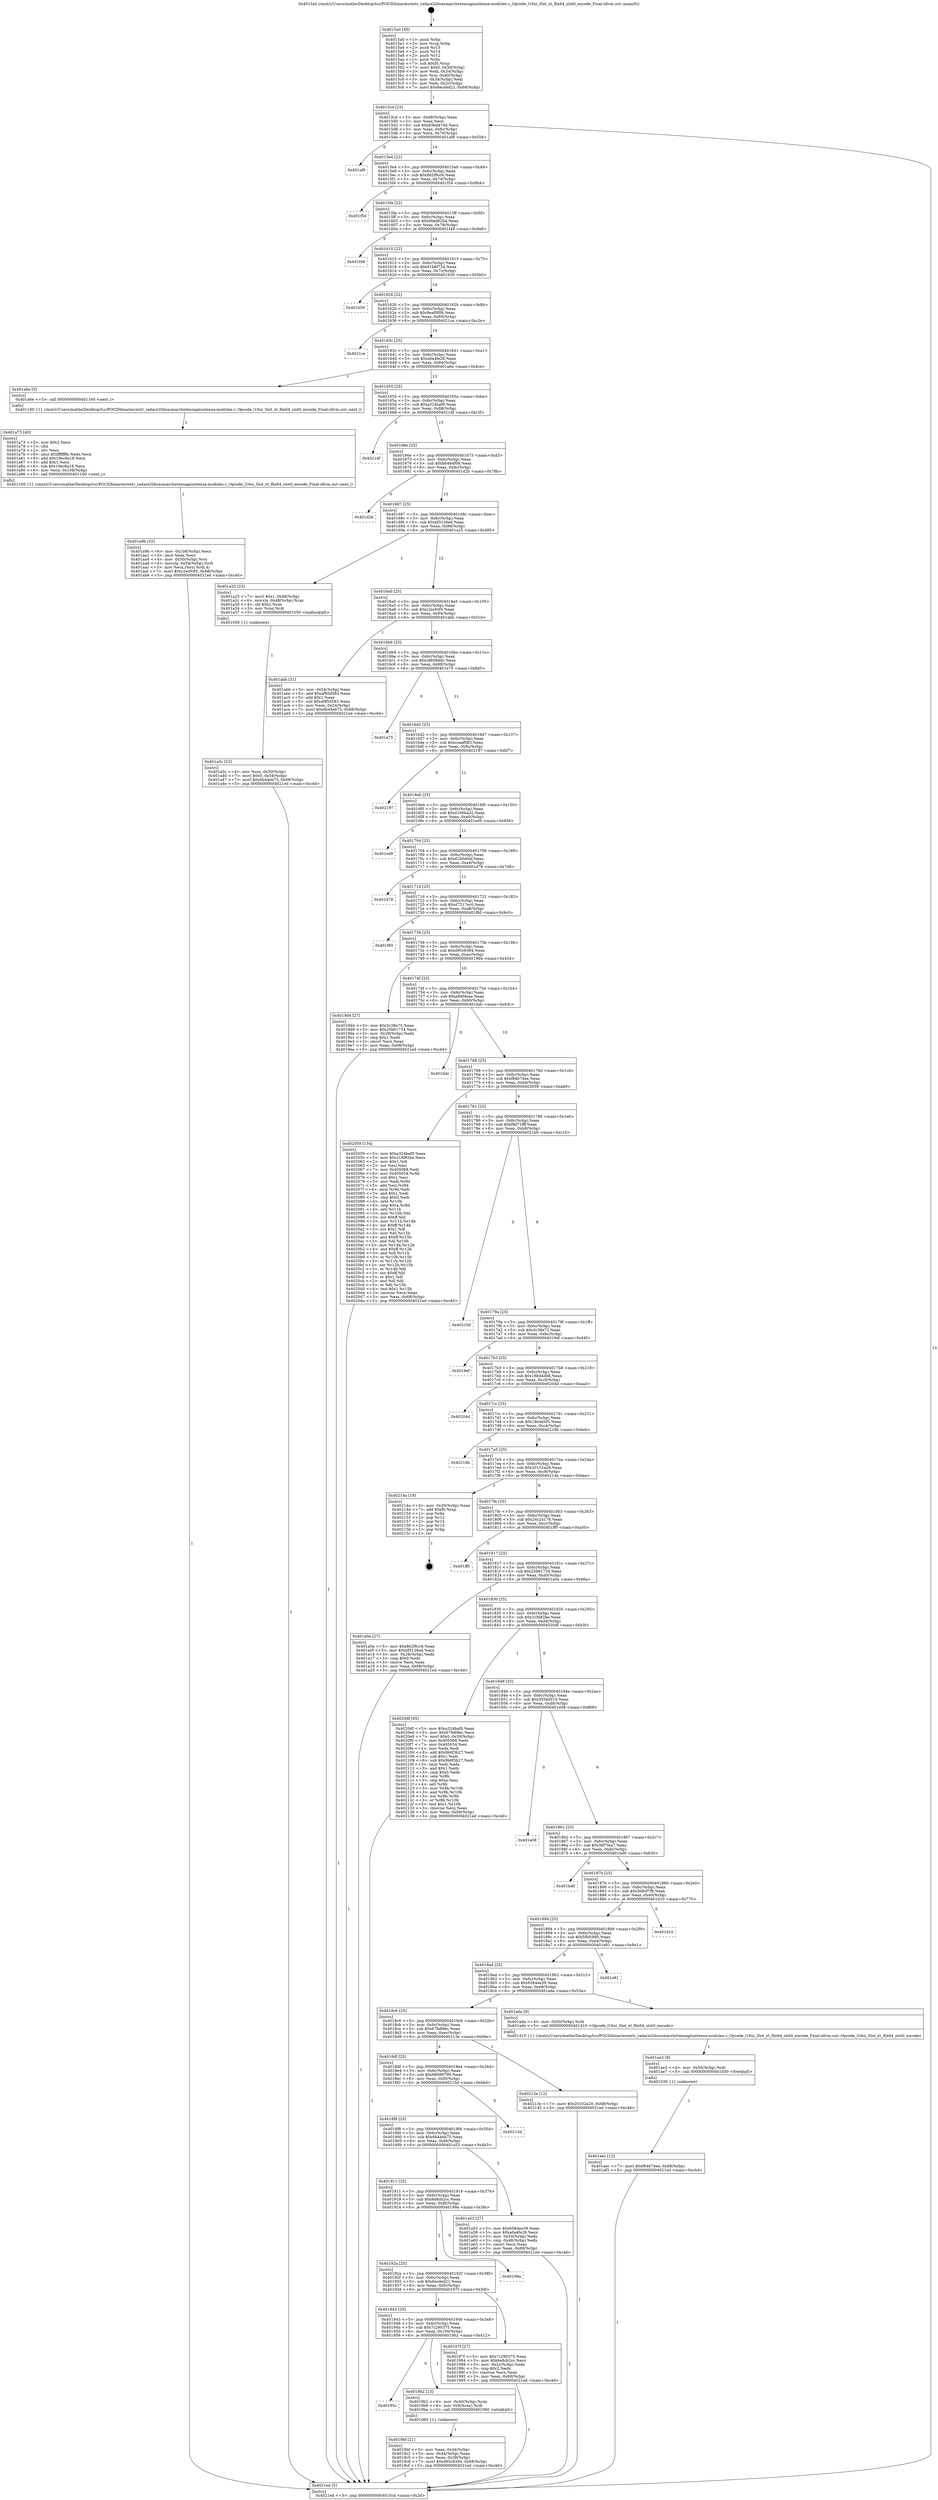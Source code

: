 digraph "0x4015a0" {
  label = "0x4015a0 (/mnt/c/Users/mathe/Desktop/tcc/POCII/binaries/extr_radare2librasmarchxtensagnuxtensa-modules.c_Opcode_l16ui_Slot_xt_flix64_slot0_encode_Final-ollvm.out::main(0))"
  labelloc = "t"
  node[shape=record]

  Entry [label="",width=0.3,height=0.3,shape=circle,fillcolor=black,style=filled]
  "0x4015cd" [label="{
     0x4015cd [23]\l
     | [instrs]\l
     &nbsp;&nbsp;0x4015cd \<+3\>: mov -0x68(%rbp),%eax\l
     &nbsp;&nbsp;0x4015d0 \<+2\>: mov %eax,%ecx\l
     &nbsp;&nbsp;0x4015d2 \<+6\>: sub $0x83bd4740,%ecx\l
     &nbsp;&nbsp;0x4015d8 \<+3\>: mov %eax,-0x6c(%rbp)\l
     &nbsp;&nbsp;0x4015db \<+3\>: mov %ecx,-0x70(%rbp)\l
     &nbsp;&nbsp;0x4015de \<+6\>: je 0000000000401af8 \<main+0x558\>\l
  }"]
  "0x401af8" [label="{
     0x401af8\l
  }", style=dashed]
  "0x4015e4" [label="{
     0x4015e4 [22]\l
     | [instrs]\l
     &nbsp;&nbsp;0x4015e4 \<+5\>: jmp 00000000004015e9 \<main+0x49\>\l
     &nbsp;&nbsp;0x4015e9 \<+3\>: mov -0x6c(%rbp),%eax\l
     &nbsp;&nbsp;0x4015ec \<+5\>: sub $0x862f8cc6,%eax\l
     &nbsp;&nbsp;0x4015f1 \<+3\>: mov %eax,-0x74(%rbp)\l
     &nbsp;&nbsp;0x4015f4 \<+6\>: je 0000000000401f54 \<main+0x9b4\>\l
  }"]
  Exit [label="",width=0.3,height=0.3,shape=circle,fillcolor=black,style=filled,peripheries=2]
  "0x401f54" [label="{
     0x401f54\l
  }", style=dashed]
  "0x4015fa" [label="{
     0x4015fa [22]\l
     | [instrs]\l
     &nbsp;&nbsp;0x4015fa \<+5\>: jmp 00000000004015ff \<main+0x5f\>\l
     &nbsp;&nbsp;0x4015ff \<+3\>: mov -0x6c(%rbp),%eax\l
     &nbsp;&nbsp;0x401602 \<+5\>: sub $0x90ad62b4,%eax\l
     &nbsp;&nbsp;0x401607 \<+3\>: mov %eax,-0x78(%rbp)\l
     &nbsp;&nbsp;0x40160a \<+6\>: je 0000000000401f48 \<main+0x9a8\>\l
  }"]
  "0x401aec" [label="{
     0x401aec [12]\l
     | [instrs]\l
     &nbsp;&nbsp;0x401aec \<+7\>: movl $0xf84b74ee,-0x68(%rbp)\l
     &nbsp;&nbsp;0x401af3 \<+5\>: jmp 00000000004021ed \<main+0xc4d\>\l
  }"]
  "0x401f48" [label="{
     0x401f48\l
  }", style=dashed]
  "0x401610" [label="{
     0x401610 [22]\l
     | [instrs]\l
     &nbsp;&nbsp;0x401610 \<+5\>: jmp 0000000000401615 \<main+0x75\>\l
     &nbsp;&nbsp;0x401615 \<+3\>: mov -0x6c(%rbp),%eax\l
     &nbsp;&nbsp;0x401618 \<+5\>: sub $0x91b6f724,%eax\l
     &nbsp;&nbsp;0x40161d \<+3\>: mov %eax,-0x7c(%rbp)\l
     &nbsp;&nbsp;0x401620 \<+6\>: je 0000000000401b50 \<main+0x5b0\>\l
  }"]
  "0x401ae3" [label="{
     0x401ae3 [9]\l
     | [instrs]\l
     &nbsp;&nbsp;0x401ae3 \<+4\>: mov -0x50(%rbp),%rdi\l
     &nbsp;&nbsp;0x401ae7 \<+5\>: call 0000000000401030 \<free@plt\>\l
     | [calls]\l
     &nbsp;&nbsp;0x401030 \{1\} (unknown)\l
  }"]
  "0x401b50" [label="{
     0x401b50\l
  }", style=dashed]
  "0x401626" [label="{
     0x401626 [22]\l
     | [instrs]\l
     &nbsp;&nbsp;0x401626 \<+5\>: jmp 000000000040162b \<main+0x8b\>\l
     &nbsp;&nbsp;0x40162b \<+3\>: mov -0x6c(%rbp),%eax\l
     &nbsp;&nbsp;0x40162e \<+5\>: sub $0x9eaf0f08,%eax\l
     &nbsp;&nbsp;0x401633 \<+3\>: mov %eax,-0x80(%rbp)\l
     &nbsp;&nbsp;0x401636 \<+6\>: je 00000000004021ce \<main+0xc2e\>\l
  }"]
  "0x401a9b" [label="{
     0x401a9b [32]\l
     | [instrs]\l
     &nbsp;&nbsp;0x401a9b \<+6\>: mov -0x108(%rbp),%ecx\l
     &nbsp;&nbsp;0x401aa1 \<+3\>: imul %eax,%ecx\l
     &nbsp;&nbsp;0x401aa4 \<+4\>: mov -0x50(%rbp),%rsi\l
     &nbsp;&nbsp;0x401aa8 \<+4\>: movslq -0x54(%rbp),%rdi\l
     &nbsp;&nbsp;0x401aac \<+3\>: mov %ecx,(%rsi,%rdi,4)\l
     &nbsp;&nbsp;0x401aaf \<+7\>: movl $0xc2ecfc95,-0x68(%rbp)\l
     &nbsp;&nbsp;0x401ab6 \<+5\>: jmp 00000000004021ed \<main+0xc4d\>\l
  }"]
  "0x4021ce" [label="{
     0x4021ce\l
  }", style=dashed]
  "0x40163c" [label="{
     0x40163c [25]\l
     | [instrs]\l
     &nbsp;&nbsp;0x40163c \<+5\>: jmp 0000000000401641 \<main+0xa1\>\l
     &nbsp;&nbsp;0x401641 \<+3\>: mov -0x6c(%rbp),%eax\l
     &nbsp;&nbsp;0x401644 \<+5\>: sub $0xa0a4fe26,%eax\l
     &nbsp;&nbsp;0x401649 \<+6\>: mov %eax,-0x84(%rbp)\l
     &nbsp;&nbsp;0x40164f \<+6\>: je 0000000000401a6e \<main+0x4ce\>\l
  }"]
  "0x401a73" [label="{
     0x401a73 [40]\l
     | [instrs]\l
     &nbsp;&nbsp;0x401a73 \<+5\>: mov $0x2,%ecx\l
     &nbsp;&nbsp;0x401a78 \<+1\>: cltd\l
     &nbsp;&nbsp;0x401a79 \<+2\>: idiv %ecx\l
     &nbsp;&nbsp;0x401a7b \<+6\>: imul $0xfffffffe,%edx,%ecx\l
     &nbsp;&nbsp;0x401a81 \<+6\>: add $0x19ec8a18,%ecx\l
     &nbsp;&nbsp;0x401a87 \<+3\>: add $0x1,%ecx\l
     &nbsp;&nbsp;0x401a8a \<+6\>: sub $0x19ec8a18,%ecx\l
     &nbsp;&nbsp;0x401a90 \<+6\>: mov %ecx,-0x108(%rbp)\l
     &nbsp;&nbsp;0x401a96 \<+5\>: call 0000000000401160 \<next_i\>\l
     | [calls]\l
     &nbsp;&nbsp;0x401160 \{1\} (/mnt/c/Users/mathe/Desktop/tcc/POCII/binaries/extr_radare2librasmarchxtensagnuxtensa-modules.c_Opcode_l16ui_Slot_xt_flix64_slot0_encode_Final-ollvm.out::next_i)\l
  }"]
  "0x401a6e" [label="{
     0x401a6e [5]\l
     | [instrs]\l
     &nbsp;&nbsp;0x401a6e \<+5\>: call 0000000000401160 \<next_i\>\l
     | [calls]\l
     &nbsp;&nbsp;0x401160 \{1\} (/mnt/c/Users/mathe/Desktop/tcc/POCII/binaries/extr_radare2librasmarchxtensagnuxtensa-modules.c_Opcode_l16ui_Slot_xt_flix64_slot0_encode_Final-ollvm.out::next_i)\l
  }"]
  "0x401655" [label="{
     0x401655 [25]\l
     | [instrs]\l
     &nbsp;&nbsp;0x401655 \<+5\>: jmp 000000000040165a \<main+0xba\>\l
     &nbsp;&nbsp;0x40165a \<+3\>: mov -0x6c(%rbp),%eax\l
     &nbsp;&nbsp;0x40165d \<+5\>: sub $0xa324baf9,%eax\l
     &nbsp;&nbsp;0x401662 \<+6\>: mov %eax,-0x88(%rbp)\l
     &nbsp;&nbsp;0x401668 \<+6\>: je 00000000004021df \<main+0xc3f\>\l
  }"]
  "0x401a3c" [label="{
     0x401a3c [23]\l
     | [instrs]\l
     &nbsp;&nbsp;0x401a3c \<+4\>: mov %rax,-0x50(%rbp)\l
     &nbsp;&nbsp;0x401a40 \<+7\>: movl $0x0,-0x54(%rbp)\l
     &nbsp;&nbsp;0x401a47 \<+7\>: movl $0x6b44eb75,-0x68(%rbp)\l
     &nbsp;&nbsp;0x401a4e \<+5\>: jmp 00000000004021ed \<main+0xc4d\>\l
  }"]
  "0x4021df" [label="{
     0x4021df\l
  }", style=dashed]
  "0x40166e" [label="{
     0x40166e [25]\l
     | [instrs]\l
     &nbsp;&nbsp;0x40166e \<+5\>: jmp 0000000000401673 \<main+0xd3\>\l
     &nbsp;&nbsp;0x401673 \<+3\>: mov -0x6c(%rbp),%eax\l
     &nbsp;&nbsp;0x401676 \<+5\>: sub $0xbb464f08,%eax\l
     &nbsp;&nbsp;0x40167b \<+6\>: mov %eax,-0x8c(%rbp)\l
     &nbsp;&nbsp;0x401681 \<+6\>: je 0000000000401d2b \<main+0x78b\>\l
  }"]
  "0x4019bf" [label="{
     0x4019bf [21]\l
     | [instrs]\l
     &nbsp;&nbsp;0x4019bf \<+3\>: mov %eax,-0x44(%rbp)\l
     &nbsp;&nbsp;0x4019c2 \<+3\>: mov -0x44(%rbp),%eax\l
     &nbsp;&nbsp;0x4019c5 \<+3\>: mov %eax,-0x28(%rbp)\l
     &nbsp;&nbsp;0x4019c8 \<+7\>: movl $0xd95c9394,-0x68(%rbp)\l
     &nbsp;&nbsp;0x4019cf \<+5\>: jmp 00000000004021ed \<main+0xc4d\>\l
  }"]
  "0x401d2b" [label="{
     0x401d2b\l
  }", style=dashed]
  "0x401687" [label="{
     0x401687 [25]\l
     | [instrs]\l
     &nbsp;&nbsp;0x401687 \<+5\>: jmp 000000000040168c \<main+0xec\>\l
     &nbsp;&nbsp;0x40168c \<+3\>: mov -0x6c(%rbp),%eax\l
     &nbsp;&nbsp;0x40168f \<+5\>: sub $0xbf3126ed,%eax\l
     &nbsp;&nbsp;0x401694 \<+6\>: mov %eax,-0x90(%rbp)\l
     &nbsp;&nbsp;0x40169a \<+6\>: je 0000000000401a25 \<main+0x485\>\l
  }"]
  "0x40195c" [label="{
     0x40195c\l
  }", style=dashed]
  "0x401a25" [label="{
     0x401a25 [23]\l
     | [instrs]\l
     &nbsp;&nbsp;0x401a25 \<+7\>: movl $0x1,-0x48(%rbp)\l
     &nbsp;&nbsp;0x401a2c \<+4\>: movslq -0x48(%rbp),%rax\l
     &nbsp;&nbsp;0x401a30 \<+4\>: shl $0x2,%rax\l
     &nbsp;&nbsp;0x401a34 \<+3\>: mov %rax,%rdi\l
     &nbsp;&nbsp;0x401a37 \<+5\>: call 0000000000401050 \<malloc@plt\>\l
     | [calls]\l
     &nbsp;&nbsp;0x401050 \{1\} (unknown)\l
  }"]
  "0x4016a0" [label="{
     0x4016a0 [25]\l
     | [instrs]\l
     &nbsp;&nbsp;0x4016a0 \<+5\>: jmp 00000000004016a5 \<main+0x105\>\l
     &nbsp;&nbsp;0x4016a5 \<+3\>: mov -0x6c(%rbp),%eax\l
     &nbsp;&nbsp;0x4016a8 \<+5\>: sub $0xc2ecfc95,%eax\l
     &nbsp;&nbsp;0x4016ad \<+6\>: mov %eax,-0x94(%rbp)\l
     &nbsp;&nbsp;0x4016b3 \<+6\>: je 0000000000401abb \<main+0x51b\>\l
  }"]
  "0x4019b2" [label="{
     0x4019b2 [13]\l
     | [instrs]\l
     &nbsp;&nbsp;0x4019b2 \<+4\>: mov -0x40(%rbp),%rax\l
     &nbsp;&nbsp;0x4019b6 \<+4\>: mov 0x8(%rax),%rdi\l
     &nbsp;&nbsp;0x4019ba \<+5\>: call 0000000000401060 \<atoi@plt\>\l
     | [calls]\l
     &nbsp;&nbsp;0x401060 \{1\} (unknown)\l
  }"]
  "0x401abb" [label="{
     0x401abb [31]\l
     | [instrs]\l
     &nbsp;&nbsp;0x401abb \<+3\>: mov -0x54(%rbp),%eax\l
     &nbsp;&nbsp;0x401abe \<+5\>: add $0xaf95d583,%eax\l
     &nbsp;&nbsp;0x401ac3 \<+3\>: add $0x1,%eax\l
     &nbsp;&nbsp;0x401ac6 \<+5\>: sub $0xaf95d583,%eax\l
     &nbsp;&nbsp;0x401acb \<+3\>: mov %eax,-0x54(%rbp)\l
     &nbsp;&nbsp;0x401ace \<+7\>: movl $0x6b44eb75,-0x68(%rbp)\l
     &nbsp;&nbsp;0x401ad5 \<+5\>: jmp 00000000004021ed \<main+0xc4d\>\l
  }"]
  "0x4016b9" [label="{
     0x4016b9 [25]\l
     | [instrs]\l
     &nbsp;&nbsp;0x4016b9 \<+5\>: jmp 00000000004016be \<main+0x11e\>\l
     &nbsp;&nbsp;0x4016be \<+3\>: mov -0x6c(%rbp),%eax\l
     &nbsp;&nbsp;0x4016c1 \<+5\>: sub $0xc8608ddc,%eax\l
     &nbsp;&nbsp;0x4016c6 \<+6\>: mov %eax,-0x98(%rbp)\l
     &nbsp;&nbsp;0x4016cc \<+6\>: je 0000000000401e75 \<main+0x8d5\>\l
  }"]
  "0x4015a0" [label="{
     0x4015a0 [45]\l
     | [instrs]\l
     &nbsp;&nbsp;0x4015a0 \<+1\>: push %rbp\l
     &nbsp;&nbsp;0x4015a1 \<+3\>: mov %rsp,%rbp\l
     &nbsp;&nbsp;0x4015a4 \<+2\>: push %r15\l
     &nbsp;&nbsp;0x4015a6 \<+2\>: push %r14\l
     &nbsp;&nbsp;0x4015a8 \<+2\>: push %r12\l
     &nbsp;&nbsp;0x4015aa \<+1\>: push %rbx\l
     &nbsp;&nbsp;0x4015ab \<+7\>: sub $0xf0,%rsp\l
     &nbsp;&nbsp;0x4015b2 \<+7\>: movl $0x0,-0x30(%rbp)\l
     &nbsp;&nbsp;0x4015b9 \<+3\>: mov %edi,-0x34(%rbp)\l
     &nbsp;&nbsp;0x4015bc \<+4\>: mov %rsi,-0x40(%rbp)\l
     &nbsp;&nbsp;0x4015c0 \<+3\>: mov -0x34(%rbp),%edi\l
     &nbsp;&nbsp;0x4015c3 \<+3\>: mov %edi,-0x2c(%rbp)\l
     &nbsp;&nbsp;0x4015c6 \<+7\>: movl $0x6ecded21,-0x68(%rbp)\l
  }"]
  "0x401e75" [label="{
     0x401e75\l
  }", style=dashed]
  "0x4016d2" [label="{
     0x4016d2 [25]\l
     | [instrs]\l
     &nbsp;&nbsp;0x4016d2 \<+5\>: jmp 00000000004016d7 \<main+0x137\>\l
     &nbsp;&nbsp;0x4016d7 \<+3\>: mov -0x6c(%rbp),%eax\l
     &nbsp;&nbsp;0x4016da \<+5\>: sub $0xccaaf083,%eax\l
     &nbsp;&nbsp;0x4016df \<+6\>: mov %eax,-0x9c(%rbp)\l
     &nbsp;&nbsp;0x4016e5 \<+6\>: je 0000000000402197 \<main+0xbf7\>\l
  }"]
  "0x4021ed" [label="{
     0x4021ed [5]\l
     | [instrs]\l
     &nbsp;&nbsp;0x4021ed \<+5\>: jmp 00000000004015cd \<main+0x2d\>\l
  }"]
  "0x402197" [label="{
     0x402197\l
  }", style=dashed]
  "0x4016eb" [label="{
     0x4016eb [25]\l
     | [instrs]\l
     &nbsp;&nbsp;0x4016eb \<+5\>: jmp 00000000004016f0 \<main+0x150\>\l
     &nbsp;&nbsp;0x4016f0 \<+3\>: mov -0x6c(%rbp),%eax\l
     &nbsp;&nbsp;0x4016f3 \<+5\>: sub $0xd166ba32,%eax\l
     &nbsp;&nbsp;0x4016f8 \<+6\>: mov %eax,-0xa0(%rbp)\l
     &nbsp;&nbsp;0x4016fe \<+6\>: je 0000000000401ed9 \<main+0x939\>\l
  }"]
  "0x401943" [label="{
     0x401943 [25]\l
     | [instrs]\l
     &nbsp;&nbsp;0x401943 \<+5\>: jmp 0000000000401948 \<main+0x3a8\>\l
     &nbsp;&nbsp;0x401948 \<+3\>: mov -0x6c(%rbp),%eax\l
     &nbsp;&nbsp;0x40194b \<+5\>: sub $0x7c290375,%eax\l
     &nbsp;&nbsp;0x401950 \<+6\>: mov %eax,-0x100(%rbp)\l
     &nbsp;&nbsp;0x401956 \<+6\>: je 00000000004019b2 \<main+0x412\>\l
  }"]
  "0x401ed9" [label="{
     0x401ed9\l
  }", style=dashed]
  "0x401704" [label="{
     0x401704 [25]\l
     | [instrs]\l
     &nbsp;&nbsp;0x401704 \<+5\>: jmp 0000000000401709 \<main+0x169\>\l
     &nbsp;&nbsp;0x401709 \<+3\>: mov -0x6c(%rbp),%eax\l
     &nbsp;&nbsp;0x40170c \<+5\>: sub $0xd1b0d0ef,%eax\l
     &nbsp;&nbsp;0x401711 \<+6\>: mov %eax,-0xa4(%rbp)\l
     &nbsp;&nbsp;0x401717 \<+6\>: je 0000000000401d78 \<main+0x7d8\>\l
  }"]
  "0x40197f" [label="{
     0x40197f [27]\l
     | [instrs]\l
     &nbsp;&nbsp;0x40197f \<+5\>: mov $0x7c290375,%eax\l
     &nbsp;&nbsp;0x401984 \<+5\>: mov $0x6e8cb2cc,%ecx\l
     &nbsp;&nbsp;0x401989 \<+3\>: mov -0x2c(%rbp),%edx\l
     &nbsp;&nbsp;0x40198c \<+3\>: cmp $0x2,%edx\l
     &nbsp;&nbsp;0x40198f \<+3\>: cmovne %ecx,%eax\l
     &nbsp;&nbsp;0x401992 \<+3\>: mov %eax,-0x68(%rbp)\l
     &nbsp;&nbsp;0x401995 \<+5\>: jmp 00000000004021ed \<main+0xc4d\>\l
  }"]
  "0x401d78" [label="{
     0x401d78\l
  }", style=dashed]
  "0x40171d" [label="{
     0x40171d [25]\l
     | [instrs]\l
     &nbsp;&nbsp;0x40171d \<+5\>: jmp 0000000000401722 \<main+0x182\>\l
     &nbsp;&nbsp;0x401722 \<+3\>: mov -0x6c(%rbp),%eax\l
     &nbsp;&nbsp;0x401725 \<+5\>: sub $0xd7217ec0,%eax\l
     &nbsp;&nbsp;0x40172a \<+6\>: mov %eax,-0xa8(%rbp)\l
     &nbsp;&nbsp;0x401730 \<+6\>: je 0000000000401f60 \<main+0x9c0\>\l
  }"]
  "0x40192a" [label="{
     0x40192a [25]\l
     | [instrs]\l
     &nbsp;&nbsp;0x40192a \<+5\>: jmp 000000000040192f \<main+0x38f\>\l
     &nbsp;&nbsp;0x40192f \<+3\>: mov -0x6c(%rbp),%eax\l
     &nbsp;&nbsp;0x401932 \<+5\>: sub $0x6ecded21,%eax\l
     &nbsp;&nbsp;0x401937 \<+6\>: mov %eax,-0xfc(%rbp)\l
     &nbsp;&nbsp;0x40193d \<+6\>: je 000000000040197f \<main+0x3df\>\l
  }"]
  "0x401f60" [label="{
     0x401f60\l
  }", style=dashed]
  "0x401736" [label="{
     0x401736 [25]\l
     | [instrs]\l
     &nbsp;&nbsp;0x401736 \<+5\>: jmp 000000000040173b \<main+0x19b\>\l
     &nbsp;&nbsp;0x40173b \<+3\>: mov -0x6c(%rbp),%eax\l
     &nbsp;&nbsp;0x40173e \<+5\>: sub $0xd95c9394,%eax\l
     &nbsp;&nbsp;0x401743 \<+6\>: mov %eax,-0xac(%rbp)\l
     &nbsp;&nbsp;0x401749 \<+6\>: je 00000000004019d4 \<main+0x434\>\l
  }"]
  "0x40199a" [label="{
     0x40199a\l
  }", style=dashed]
  "0x4019d4" [label="{
     0x4019d4 [27]\l
     | [instrs]\l
     &nbsp;&nbsp;0x4019d4 \<+5\>: mov $0x3c38e73,%eax\l
     &nbsp;&nbsp;0x4019d9 \<+5\>: mov $0x25b61734,%ecx\l
     &nbsp;&nbsp;0x4019de \<+3\>: mov -0x28(%rbp),%edx\l
     &nbsp;&nbsp;0x4019e1 \<+3\>: cmp $0x1,%edx\l
     &nbsp;&nbsp;0x4019e4 \<+3\>: cmovl %ecx,%eax\l
     &nbsp;&nbsp;0x4019e7 \<+3\>: mov %eax,-0x68(%rbp)\l
     &nbsp;&nbsp;0x4019ea \<+5\>: jmp 00000000004021ed \<main+0xc4d\>\l
  }"]
  "0x40174f" [label="{
     0x40174f [25]\l
     | [instrs]\l
     &nbsp;&nbsp;0x40174f \<+5\>: jmp 0000000000401754 \<main+0x1b4\>\l
     &nbsp;&nbsp;0x401754 \<+3\>: mov -0x6c(%rbp),%eax\l
     &nbsp;&nbsp;0x401757 \<+5\>: sub $0xe8df4eae,%eax\l
     &nbsp;&nbsp;0x40175c \<+6\>: mov %eax,-0xb0(%rbp)\l
     &nbsp;&nbsp;0x401762 \<+6\>: je 0000000000401bdc \<main+0x63c\>\l
  }"]
  "0x401911" [label="{
     0x401911 [25]\l
     | [instrs]\l
     &nbsp;&nbsp;0x401911 \<+5\>: jmp 0000000000401916 \<main+0x376\>\l
     &nbsp;&nbsp;0x401916 \<+3\>: mov -0x6c(%rbp),%eax\l
     &nbsp;&nbsp;0x401919 \<+5\>: sub $0x6e8cb2cc,%eax\l
     &nbsp;&nbsp;0x40191e \<+6\>: mov %eax,-0xf8(%rbp)\l
     &nbsp;&nbsp;0x401924 \<+6\>: je 000000000040199a \<main+0x3fa\>\l
  }"]
  "0x401bdc" [label="{
     0x401bdc\l
  }", style=dashed]
  "0x401768" [label="{
     0x401768 [25]\l
     | [instrs]\l
     &nbsp;&nbsp;0x401768 \<+5\>: jmp 000000000040176d \<main+0x1cd\>\l
     &nbsp;&nbsp;0x40176d \<+3\>: mov -0x6c(%rbp),%eax\l
     &nbsp;&nbsp;0x401770 \<+5\>: sub $0xf84b74ee,%eax\l
     &nbsp;&nbsp;0x401775 \<+6\>: mov %eax,-0xb4(%rbp)\l
     &nbsp;&nbsp;0x40177b \<+6\>: je 0000000000402059 \<main+0xab9\>\l
  }"]
  "0x401a53" [label="{
     0x401a53 [27]\l
     | [instrs]\l
     &nbsp;&nbsp;0x401a53 \<+5\>: mov $0x6584ee39,%eax\l
     &nbsp;&nbsp;0x401a58 \<+5\>: mov $0xa0a4fe26,%ecx\l
     &nbsp;&nbsp;0x401a5d \<+3\>: mov -0x54(%rbp),%edx\l
     &nbsp;&nbsp;0x401a60 \<+3\>: cmp -0x48(%rbp),%edx\l
     &nbsp;&nbsp;0x401a63 \<+3\>: cmovl %ecx,%eax\l
     &nbsp;&nbsp;0x401a66 \<+3\>: mov %eax,-0x68(%rbp)\l
     &nbsp;&nbsp;0x401a69 \<+5\>: jmp 00000000004021ed \<main+0xc4d\>\l
  }"]
  "0x402059" [label="{
     0x402059 [134]\l
     | [instrs]\l
     &nbsp;&nbsp;0x402059 \<+5\>: mov $0xa324baf9,%eax\l
     &nbsp;&nbsp;0x40205e \<+5\>: mov $0x31fd82be,%ecx\l
     &nbsp;&nbsp;0x402063 \<+2\>: mov $0x1,%dl\l
     &nbsp;&nbsp;0x402065 \<+2\>: xor %esi,%esi\l
     &nbsp;&nbsp;0x402067 \<+7\>: mov 0x405068,%edi\l
     &nbsp;&nbsp;0x40206e \<+8\>: mov 0x405054,%r8d\l
     &nbsp;&nbsp;0x402076 \<+3\>: sub $0x1,%esi\l
     &nbsp;&nbsp;0x402079 \<+3\>: mov %edi,%r9d\l
     &nbsp;&nbsp;0x40207c \<+3\>: add %esi,%r9d\l
     &nbsp;&nbsp;0x40207f \<+4\>: imul %r9d,%edi\l
     &nbsp;&nbsp;0x402083 \<+3\>: and $0x1,%edi\l
     &nbsp;&nbsp;0x402086 \<+3\>: cmp $0x0,%edi\l
     &nbsp;&nbsp;0x402089 \<+4\>: sete %r10b\l
     &nbsp;&nbsp;0x40208d \<+4\>: cmp $0xa,%r8d\l
     &nbsp;&nbsp;0x402091 \<+4\>: setl %r11b\l
     &nbsp;&nbsp;0x402095 \<+3\>: mov %r10b,%bl\l
     &nbsp;&nbsp;0x402098 \<+3\>: xor $0xff,%bl\l
     &nbsp;&nbsp;0x40209b \<+3\>: mov %r11b,%r14b\l
     &nbsp;&nbsp;0x40209e \<+4\>: xor $0xff,%r14b\l
     &nbsp;&nbsp;0x4020a2 \<+3\>: xor $0x1,%dl\l
     &nbsp;&nbsp;0x4020a5 \<+3\>: mov %bl,%r15b\l
     &nbsp;&nbsp;0x4020a8 \<+4\>: and $0xff,%r15b\l
     &nbsp;&nbsp;0x4020ac \<+3\>: and %dl,%r10b\l
     &nbsp;&nbsp;0x4020af \<+3\>: mov %r14b,%r12b\l
     &nbsp;&nbsp;0x4020b2 \<+4\>: and $0xff,%r12b\l
     &nbsp;&nbsp;0x4020b6 \<+3\>: and %dl,%r11b\l
     &nbsp;&nbsp;0x4020b9 \<+3\>: or %r10b,%r15b\l
     &nbsp;&nbsp;0x4020bc \<+3\>: or %r11b,%r12b\l
     &nbsp;&nbsp;0x4020bf \<+3\>: xor %r12b,%r15b\l
     &nbsp;&nbsp;0x4020c2 \<+3\>: or %r14b,%bl\l
     &nbsp;&nbsp;0x4020c5 \<+3\>: xor $0xff,%bl\l
     &nbsp;&nbsp;0x4020c8 \<+3\>: or $0x1,%dl\l
     &nbsp;&nbsp;0x4020cb \<+2\>: and %dl,%bl\l
     &nbsp;&nbsp;0x4020cd \<+3\>: or %bl,%r15b\l
     &nbsp;&nbsp;0x4020d0 \<+4\>: test $0x1,%r15b\l
     &nbsp;&nbsp;0x4020d4 \<+3\>: cmovne %ecx,%eax\l
     &nbsp;&nbsp;0x4020d7 \<+3\>: mov %eax,-0x68(%rbp)\l
     &nbsp;&nbsp;0x4020da \<+5\>: jmp 00000000004021ed \<main+0xc4d\>\l
  }"]
  "0x401781" [label="{
     0x401781 [25]\l
     | [instrs]\l
     &nbsp;&nbsp;0x401781 \<+5\>: jmp 0000000000401786 \<main+0x1e6\>\l
     &nbsp;&nbsp;0x401786 \<+3\>: mov -0x6c(%rbp),%eax\l
     &nbsp;&nbsp;0x401789 \<+5\>: sub $0xf8d71fff,%eax\l
     &nbsp;&nbsp;0x40178e \<+6\>: mov %eax,-0xb8(%rbp)\l
     &nbsp;&nbsp;0x401794 \<+6\>: je 00000000004021b0 \<main+0xc10\>\l
  }"]
  "0x4018f8" [label="{
     0x4018f8 [25]\l
     | [instrs]\l
     &nbsp;&nbsp;0x4018f8 \<+5\>: jmp 00000000004018fd \<main+0x35d\>\l
     &nbsp;&nbsp;0x4018fd \<+3\>: mov -0x6c(%rbp),%eax\l
     &nbsp;&nbsp;0x401900 \<+5\>: sub $0x6b44eb75,%eax\l
     &nbsp;&nbsp;0x401905 \<+6\>: mov %eax,-0xf4(%rbp)\l
     &nbsp;&nbsp;0x40190b \<+6\>: je 0000000000401a53 \<main+0x4b3\>\l
  }"]
  "0x4021b0" [label="{
     0x4021b0\l
  }", style=dashed]
  "0x40179a" [label="{
     0x40179a [25]\l
     | [instrs]\l
     &nbsp;&nbsp;0x40179a \<+5\>: jmp 000000000040179f \<main+0x1ff\>\l
     &nbsp;&nbsp;0x40179f \<+3\>: mov -0x6c(%rbp),%eax\l
     &nbsp;&nbsp;0x4017a2 \<+5\>: sub $0x3c38e73,%eax\l
     &nbsp;&nbsp;0x4017a7 \<+6\>: mov %eax,-0xbc(%rbp)\l
     &nbsp;&nbsp;0x4017ad \<+6\>: je 00000000004019ef \<main+0x44f\>\l
  }"]
  "0x40215d" [label="{
     0x40215d\l
  }", style=dashed]
  "0x4019ef" [label="{
     0x4019ef\l
  }", style=dashed]
  "0x4017b3" [label="{
     0x4017b3 [25]\l
     | [instrs]\l
     &nbsp;&nbsp;0x4017b3 \<+5\>: jmp 00000000004017b8 \<main+0x218\>\l
     &nbsp;&nbsp;0x4017b8 \<+3\>: mov -0x6c(%rbp),%eax\l
     &nbsp;&nbsp;0x4017bb \<+5\>: sub $0x18b44db6,%eax\l
     &nbsp;&nbsp;0x4017c0 \<+6\>: mov %eax,-0xc0(%rbp)\l
     &nbsp;&nbsp;0x4017c6 \<+6\>: je 000000000040204d \<main+0xaad\>\l
  }"]
  "0x4018df" [label="{
     0x4018df [25]\l
     | [instrs]\l
     &nbsp;&nbsp;0x4018df \<+5\>: jmp 00000000004018e4 \<main+0x344\>\l
     &nbsp;&nbsp;0x4018e4 \<+3\>: mov -0x6c(%rbp),%eax\l
     &nbsp;&nbsp;0x4018e7 \<+5\>: sub $0x68089799,%eax\l
     &nbsp;&nbsp;0x4018ec \<+6\>: mov %eax,-0xf0(%rbp)\l
     &nbsp;&nbsp;0x4018f2 \<+6\>: je 000000000040215d \<main+0xbbd\>\l
  }"]
  "0x40204d" [label="{
     0x40204d\l
  }", style=dashed]
  "0x4017cc" [label="{
     0x4017cc [25]\l
     | [instrs]\l
     &nbsp;&nbsp;0x4017cc \<+5\>: jmp 00000000004017d1 \<main+0x231\>\l
     &nbsp;&nbsp;0x4017d1 \<+3\>: mov -0x6c(%rbp),%eax\l
     &nbsp;&nbsp;0x4017d4 \<+5\>: sub $0x18e4d4f5,%eax\l
     &nbsp;&nbsp;0x4017d9 \<+6\>: mov %eax,-0xc4(%rbp)\l
     &nbsp;&nbsp;0x4017df \<+6\>: je 000000000040218b \<main+0xbeb\>\l
  }"]
  "0x40213e" [label="{
     0x40213e [12]\l
     | [instrs]\l
     &nbsp;&nbsp;0x40213e \<+7\>: movl $0x20102a29,-0x68(%rbp)\l
     &nbsp;&nbsp;0x402145 \<+5\>: jmp 00000000004021ed \<main+0xc4d\>\l
  }"]
  "0x40218b" [label="{
     0x40218b\l
  }", style=dashed]
  "0x4017e5" [label="{
     0x4017e5 [25]\l
     | [instrs]\l
     &nbsp;&nbsp;0x4017e5 \<+5\>: jmp 00000000004017ea \<main+0x24a\>\l
     &nbsp;&nbsp;0x4017ea \<+3\>: mov -0x6c(%rbp),%eax\l
     &nbsp;&nbsp;0x4017ed \<+5\>: sub $0x20102a29,%eax\l
     &nbsp;&nbsp;0x4017f2 \<+6\>: mov %eax,-0xc8(%rbp)\l
     &nbsp;&nbsp;0x4017f8 \<+6\>: je 000000000040214a \<main+0xbaa\>\l
  }"]
  "0x4018c6" [label="{
     0x4018c6 [25]\l
     | [instrs]\l
     &nbsp;&nbsp;0x4018c6 \<+5\>: jmp 00000000004018cb \<main+0x32b\>\l
     &nbsp;&nbsp;0x4018cb \<+3\>: mov -0x6c(%rbp),%eax\l
     &nbsp;&nbsp;0x4018ce \<+5\>: sub $0x67fe89ec,%eax\l
     &nbsp;&nbsp;0x4018d3 \<+6\>: mov %eax,-0xec(%rbp)\l
     &nbsp;&nbsp;0x4018d9 \<+6\>: je 000000000040213e \<main+0xb9e\>\l
  }"]
  "0x40214a" [label="{
     0x40214a [19]\l
     | [instrs]\l
     &nbsp;&nbsp;0x40214a \<+3\>: mov -0x30(%rbp),%eax\l
     &nbsp;&nbsp;0x40214d \<+7\>: add $0xf0,%rsp\l
     &nbsp;&nbsp;0x402154 \<+1\>: pop %rbx\l
     &nbsp;&nbsp;0x402155 \<+2\>: pop %r12\l
     &nbsp;&nbsp;0x402157 \<+2\>: pop %r14\l
     &nbsp;&nbsp;0x402159 \<+2\>: pop %r15\l
     &nbsp;&nbsp;0x40215b \<+1\>: pop %rbp\l
     &nbsp;&nbsp;0x40215c \<+1\>: ret\l
  }"]
  "0x4017fe" [label="{
     0x4017fe [25]\l
     | [instrs]\l
     &nbsp;&nbsp;0x4017fe \<+5\>: jmp 0000000000401803 \<main+0x263\>\l
     &nbsp;&nbsp;0x401803 \<+3\>: mov -0x6c(%rbp),%eax\l
     &nbsp;&nbsp;0x401806 \<+5\>: sub $0x24c24176,%eax\l
     &nbsp;&nbsp;0x40180b \<+6\>: mov %eax,-0xcc(%rbp)\l
     &nbsp;&nbsp;0x401811 \<+6\>: je 0000000000401ff0 \<main+0xa50\>\l
  }"]
  "0x401ada" [label="{
     0x401ada [9]\l
     | [instrs]\l
     &nbsp;&nbsp;0x401ada \<+4\>: mov -0x50(%rbp),%rdi\l
     &nbsp;&nbsp;0x401ade \<+5\>: call 0000000000401410 \<Opcode_l16ui_Slot_xt_flix64_slot0_encode\>\l
     | [calls]\l
     &nbsp;&nbsp;0x401410 \{1\} (/mnt/c/Users/mathe/Desktop/tcc/POCII/binaries/extr_radare2librasmarchxtensagnuxtensa-modules.c_Opcode_l16ui_Slot_xt_flix64_slot0_encode_Final-ollvm.out::Opcode_l16ui_Slot_xt_flix64_slot0_encode)\l
  }"]
  "0x401ff0" [label="{
     0x401ff0\l
  }", style=dashed]
  "0x401817" [label="{
     0x401817 [25]\l
     | [instrs]\l
     &nbsp;&nbsp;0x401817 \<+5\>: jmp 000000000040181c \<main+0x27c\>\l
     &nbsp;&nbsp;0x40181c \<+3\>: mov -0x6c(%rbp),%eax\l
     &nbsp;&nbsp;0x40181f \<+5\>: sub $0x25b61734,%eax\l
     &nbsp;&nbsp;0x401824 \<+6\>: mov %eax,-0xd0(%rbp)\l
     &nbsp;&nbsp;0x40182a \<+6\>: je 0000000000401a0a \<main+0x46a\>\l
  }"]
  "0x4018ad" [label="{
     0x4018ad [25]\l
     | [instrs]\l
     &nbsp;&nbsp;0x4018ad \<+5\>: jmp 00000000004018b2 \<main+0x312\>\l
     &nbsp;&nbsp;0x4018b2 \<+3\>: mov -0x6c(%rbp),%eax\l
     &nbsp;&nbsp;0x4018b5 \<+5\>: sub $0x6584ee39,%eax\l
     &nbsp;&nbsp;0x4018ba \<+6\>: mov %eax,-0xe8(%rbp)\l
     &nbsp;&nbsp;0x4018c0 \<+6\>: je 0000000000401ada \<main+0x53a\>\l
  }"]
  "0x401a0a" [label="{
     0x401a0a [27]\l
     | [instrs]\l
     &nbsp;&nbsp;0x401a0a \<+5\>: mov $0x862f8cc6,%eax\l
     &nbsp;&nbsp;0x401a0f \<+5\>: mov $0xbf3126ed,%ecx\l
     &nbsp;&nbsp;0x401a14 \<+3\>: mov -0x28(%rbp),%edx\l
     &nbsp;&nbsp;0x401a17 \<+3\>: cmp $0x0,%edx\l
     &nbsp;&nbsp;0x401a1a \<+3\>: cmove %ecx,%eax\l
     &nbsp;&nbsp;0x401a1d \<+3\>: mov %eax,-0x68(%rbp)\l
     &nbsp;&nbsp;0x401a20 \<+5\>: jmp 00000000004021ed \<main+0xc4d\>\l
  }"]
  "0x401830" [label="{
     0x401830 [25]\l
     | [instrs]\l
     &nbsp;&nbsp;0x401830 \<+5\>: jmp 0000000000401835 \<main+0x295\>\l
     &nbsp;&nbsp;0x401835 \<+3\>: mov -0x6c(%rbp),%eax\l
     &nbsp;&nbsp;0x401838 \<+5\>: sub $0x31fd82be,%eax\l
     &nbsp;&nbsp;0x40183d \<+6\>: mov %eax,-0xd4(%rbp)\l
     &nbsp;&nbsp;0x401843 \<+6\>: je 00000000004020df \<main+0xb3f\>\l
  }"]
  "0x401e81" [label="{
     0x401e81\l
  }", style=dashed]
  "0x4020df" [label="{
     0x4020df [95]\l
     | [instrs]\l
     &nbsp;&nbsp;0x4020df \<+5\>: mov $0xa324baf9,%eax\l
     &nbsp;&nbsp;0x4020e4 \<+5\>: mov $0x67fe89ec,%ecx\l
     &nbsp;&nbsp;0x4020e9 \<+7\>: movl $0x0,-0x30(%rbp)\l
     &nbsp;&nbsp;0x4020f0 \<+7\>: mov 0x405068,%edx\l
     &nbsp;&nbsp;0x4020f7 \<+7\>: mov 0x405054,%esi\l
     &nbsp;&nbsp;0x4020fe \<+2\>: mov %edx,%edi\l
     &nbsp;&nbsp;0x402100 \<+6\>: add $0x9b6f3b27,%edi\l
     &nbsp;&nbsp;0x402106 \<+3\>: sub $0x1,%edi\l
     &nbsp;&nbsp;0x402109 \<+6\>: sub $0x9b6f3b27,%edi\l
     &nbsp;&nbsp;0x40210f \<+3\>: imul %edi,%edx\l
     &nbsp;&nbsp;0x402112 \<+3\>: and $0x1,%edx\l
     &nbsp;&nbsp;0x402115 \<+3\>: cmp $0x0,%edx\l
     &nbsp;&nbsp;0x402118 \<+4\>: sete %r8b\l
     &nbsp;&nbsp;0x40211c \<+3\>: cmp $0xa,%esi\l
     &nbsp;&nbsp;0x40211f \<+4\>: setl %r9b\l
     &nbsp;&nbsp;0x402123 \<+3\>: mov %r8b,%r10b\l
     &nbsp;&nbsp;0x402126 \<+3\>: and %r9b,%r10b\l
     &nbsp;&nbsp;0x402129 \<+3\>: xor %r9b,%r8b\l
     &nbsp;&nbsp;0x40212c \<+3\>: or %r8b,%r10b\l
     &nbsp;&nbsp;0x40212f \<+4\>: test $0x1,%r10b\l
     &nbsp;&nbsp;0x402133 \<+3\>: cmovne %ecx,%eax\l
     &nbsp;&nbsp;0x402136 \<+3\>: mov %eax,-0x68(%rbp)\l
     &nbsp;&nbsp;0x402139 \<+5\>: jmp 00000000004021ed \<main+0xc4d\>\l
  }"]
  "0x401849" [label="{
     0x401849 [25]\l
     | [instrs]\l
     &nbsp;&nbsp;0x401849 \<+5\>: jmp 000000000040184e \<main+0x2ae\>\l
     &nbsp;&nbsp;0x40184e \<+3\>: mov -0x6c(%rbp),%eax\l
     &nbsp;&nbsp;0x401851 \<+5\>: sub $0x355a0010,%eax\l
     &nbsp;&nbsp;0x401856 \<+6\>: mov %eax,-0xd8(%rbp)\l
     &nbsp;&nbsp;0x40185c \<+6\>: je 0000000000401e08 \<main+0x868\>\l
  }"]
  "0x401894" [label="{
     0x401894 [25]\l
     | [instrs]\l
     &nbsp;&nbsp;0x401894 \<+5\>: jmp 0000000000401899 \<main+0x2f9\>\l
     &nbsp;&nbsp;0x401899 \<+3\>: mov -0x6c(%rbp),%eax\l
     &nbsp;&nbsp;0x40189c \<+5\>: sub $0x5fbfc880,%eax\l
     &nbsp;&nbsp;0x4018a1 \<+6\>: mov %eax,-0xe4(%rbp)\l
     &nbsp;&nbsp;0x4018a7 \<+6\>: je 0000000000401e81 \<main+0x8e1\>\l
  }"]
  "0x401e08" [label="{
     0x401e08\l
  }", style=dashed]
  "0x401862" [label="{
     0x401862 [25]\l
     | [instrs]\l
     &nbsp;&nbsp;0x401862 \<+5\>: jmp 0000000000401867 \<main+0x2c7\>\l
     &nbsp;&nbsp;0x401867 \<+3\>: mov -0x6c(%rbp),%eax\l
     &nbsp;&nbsp;0x40186a \<+5\>: sub $0x36f7fea7,%eax\l
     &nbsp;&nbsp;0x40186f \<+6\>: mov %eax,-0xdc(%rbp)\l
     &nbsp;&nbsp;0x401875 \<+6\>: je 0000000000401bd0 \<main+0x630\>\l
  }"]
  "0x401d10" [label="{
     0x401d10\l
  }", style=dashed]
  "0x401bd0" [label="{
     0x401bd0\l
  }", style=dashed]
  "0x40187b" [label="{
     0x40187b [25]\l
     | [instrs]\l
     &nbsp;&nbsp;0x40187b \<+5\>: jmp 0000000000401880 \<main+0x2e0\>\l
     &nbsp;&nbsp;0x401880 \<+3\>: mov -0x6c(%rbp),%eax\l
     &nbsp;&nbsp;0x401883 \<+5\>: sub $0x5b9cf7f8,%eax\l
     &nbsp;&nbsp;0x401888 \<+6\>: mov %eax,-0xe0(%rbp)\l
     &nbsp;&nbsp;0x40188e \<+6\>: je 0000000000401d10 \<main+0x770\>\l
  }"]
  Entry -> "0x4015a0" [label=" 1"]
  "0x4015cd" -> "0x401af8" [label=" 0"]
  "0x4015cd" -> "0x4015e4" [label=" 14"]
  "0x40214a" -> Exit [label=" 1"]
  "0x4015e4" -> "0x401f54" [label=" 0"]
  "0x4015e4" -> "0x4015fa" [label=" 14"]
  "0x40213e" -> "0x4021ed" [label=" 1"]
  "0x4015fa" -> "0x401f48" [label=" 0"]
  "0x4015fa" -> "0x401610" [label=" 14"]
  "0x4020df" -> "0x4021ed" [label=" 1"]
  "0x401610" -> "0x401b50" [label=" 0"]
  "0x401610" -> "0x401626" [label=" 14"]
  "0x402059" -> "0x4021ed" [label=" 1"]
  "0x401626" -> "0x4021ce" [label=" 0"]
  "0x401626" -> "0x40163c" [label=" 14"]
  "0x401aec" -> "0x4021ed" [label=" 1"]
  "0x40163c" -> "0x401a6e" [label=" 1"]
  "0x40163c" -> "0x401655" [label=" 13"]
  "0x401ae3" -> "0x401aec" [label=" 1"]
  "0x401655" -> "0x4021df" [label=" 0"]
  "0x401655" -> "0x40166e" [label=" 13"]
  "0x401ada" -> "0x401ae3" [label=" 1"]
  "0x40166e" -> "0x401d2b" [label=" 0"]
  "0x40166e" -> "0x401687" [label=" 13"]
  "0x401abb" -> "0x4021ed" [label=" 1"]
  "0x401687" -> "0x401a25" [label=" 1"]
  "0x401687" -> "0x4016a0" [label=" 12"]
  "0x401a9b" -> "0x4021ed" [label=" 1"]
  "0x4016a0" -> "0x401abb" [label=" 1"]
  "0x4016a0" -> "0x4016b9" [label=" 11"]
  "0x401a73" -> "0x401a9b" [label=" 1"]
  "0x4016b9" -> "0x401e75" [label=" 0"]
  "0x4016b9" -> "0x4016d2" [label=" 11"]
  "0x401a53" -> "0x4021ed" [label=" 2"]
  "0x4016d2" -> "0x402197" [label=" 0"]
  "0x4016d2" -> "0x4016eb" [label=" 11"]
  "0x401a3c" -> "0x4021ed" [label=" 1"]
  "0x4016eb" -> "0x401ed9" [label=" 0"]
  "0x4016eb" -> "0x401704" [label=" 11"]
  "0x401a25" -> "0x401a3c" [label=" 1"]
  "0x401704" -> "0x401d78" [label=" 0"]
  "0x401704" -> "0x40171d" [label=" 11"]
  "0x401a0a" -> "0x4021ed" [label=" 1"]
  "0x40171d" -> "0x401f60" [label=" 0"]
  "0x40171d" -> "0x401736" [label=" 11"]
  "0x4019bf" -> "0x4021ed" [label=" 1"]
  "0x401736" -> "0x4019d4" [label=" 1"]
  "0x401736" -> "0x40174f" [label=" 10"]
  "0x4019b2" -> "0x4019bf" [label=" 1"]
  "0x40174f" -> "0x401bdc" [label=" 0"]
  "0x40174f" -> "0x401768" [label=" 10"]
  "0x401943" -> "0x4019b2" [label=" 1"]
  "0x401768" -> "0x402059" [label=" 1"]
  "0x401768" -> "0x401781" [label=" 9"]
  "0x401a6e" -> "0x401a73" [label=" 1"]
  "0x401781" -> "0x4021b0" [label=" 0"]
  "0x401781" -> "0x40179a" [label=" 9"]
  "0x4015a0" -> "0x4015cd" [label=" 1"]
  "0x40179a" -> "0x4019ef" [label=" 0"]
  "0x40179a" -> "0x4017b3" [label=" 9"]
  "0x40197f" -> "0x4021ed" [label=" 1"]
  "0x4017b3" -> "0x40204d" [label=" 0"]
  "0x4017b3" -> "0x4017cc" [label=" 9"]
  "0x40192a" -> "0x40197f" [label=" 1"]
  "0x4017cc" -> "0x40218b" [label=" 0"]
  "0x4017cc" -> "0x4017e5" [label=" 9"]
  "0x4019d4" -> "0x4021ed" [label=" 1"]
  "0x4017e5" -> "0x40214a" [label=" 1"]
  "0x4017e5" -> "0x4017fe" [label=" 8"]
  "0x401911" -> "0x40199a" [label=" 0"]
  "0x4017fe" -> "0x401ff0" [label=" 0"]
  "0x4017fe" -> "0x401817" [label=" 8"]
  "0x401943" -> "0x40195c" [label=" 0"]
  "0x401817" -> "0x401a0a" [label=" 1"]
  "0x401817" -> "0x401830" [label=" 7"]
  "0x4018f8" -> "0x401a53" [label=" 2"]
  "0x401830" -> "0x4020df" [label=" 1"]
  "0x401830" -> "0x401849" [label=" 6"]
  "0x4021ed" -> "0x4015cd" [label=" 13"]
  "0x401849" -> "0x401e08" [label=" 0"]
  "0x401849" -> "0x401862" [label=" 6"]
  "0x4018df" -> "0x40215d" [label=" 0"]
  "0x401862" -> "0x401bd0" [label=" 0"]
  "0x401862" -> "0x40187b" [label=" 6"]
  "0x40192a" -> "0x401943" [label=" 1"]
  "0x40187b" -> "0x401d10" [label=" 0"]
  "0x40187b" -> "0x401894" [label=" 6"]
  "0x4018df" -> "0x4018f8" [label=" 4"]
  "0x401894" -> "0x401e81" [label=" 0"]
  "0x401894" -> "0x4018ad" [label=" 6"]
  "0x4018f8" -> "0x401911" [label=" 2"]
  "0x4018ad" -> "0x401ada" [label=" 1"]
  "0x4018ad" -> "0x4018c6" [label=" 5"]
  "0x401911" -> "0x40192a" [label=" 2"]
  "0x4018c6" -> "0x40213e" [label=" 1"]
  "0x4018c6" -> "0x4018df" [label=" 4"]
}
